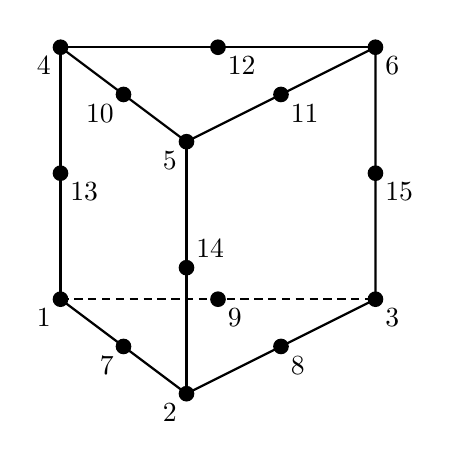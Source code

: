 \begin{tikzpicture}[scale=4,>=stealth,x={(1cm,0cm)}, y={ (0.4cm,-0.3cm) }, z={(0.4cm,0.8cm)}]
 \tikzstyle{elemnode} = [fill,circle,inner sep=2]
 \tikzstyle{background} = [densely dashed]
 \newcommand{\fs}{0.23}
 
% Can't use rectangle in 3d
 \draw[thick,background] (0,0,0) -- (1,0,0) node[midway,above,blue!50!black]{};
 \draw[thick] (0,1,0) -- (0,0,0) node[midway,above,blue!50!black]{};
 \draw[thick] (0,1,0)  -- (1,0,0) node[midway,above,blue!50!black]{};
 \draw[thick] (-0.4,0,1) -- (0.6,0,1) node[midway,above,blue!50!black]{};
 \draw[thick] (-0.4,1,1) -- (-0.4,0,1) node[midway,above,blue!50!black]{};
  \draw[thick] (-0.4,1,1) -- (0.6,0,1) node[midway,above,blue!50!black]{};  
  \draw[thick] (0,0,0) -- (-0.4,0,1) node[midway,left,blue!50!black]{};
  \draw[thick] (0,1,0) -- (-0.4,1,1) node[midway,left,blue!50!black]{};
  \draw[thick] (1,0,0) -- (0.6,0,1) node[midway,right,blue!50!black]{};
% Nodes
 \node[elemnode] (n1) at (0,0,0) {}; \node[below left] at (n1) {1};
 \node[elemnode] (n2) at (0,1,0) {}; \node[below left] at (n2) {2};
 \node[elemnode] (n3) at (1,0,0) {}; \node[below right] at (n3) {3};
 \node[elemnode] (n4) at (-0.4,0,1) {}; \node[below left] at (n4) {4};
 \node[elemnode] (n5) at (-0.4,1,1) {}; \node[below left] at (n5) {5};
 \node[elemnode] (n6) at (0.6,0,1) {}; \node[below right] at (n6) {6};

 \node[elemnode] (n7) at (0,0.5,0) {}; \node[below left] at (n7) {7};
 \node[elemnode] (n8) at (0.5,0.5,0) {}; \node[below right] at (n8) {8};
 \node[elemnode] (n9) at (0.5,0,0) {}; \node[below right] at (n9) {9};
 \node[elemnode] (n10) at (-0.4,0.5,1) {}; \node[below left] at (n10) {10};
 \node[elemnode] (n11) at (0.1,0.5,1) {}; \node[below right] at (n11) {11};
 \node[elemnode] (n12) at (0.1,0,1) {}; \node[below right] at (n12) {12};
 \node[elemnode] (n13) at (-0.2,0,0.5) {}; \node[below right] at (n13) {13};
 \node[elemnode] (n14) at (-0.2,1,0.5) {}; \node[above right] at (n14) {14};
 \node[elemnode] (n15) at (0.8,0,0.5) {}; \node[below right] at (n15) {15};


\end{tikzpicture}
